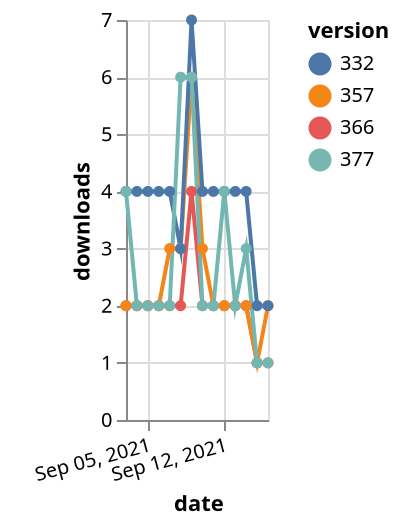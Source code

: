 {"$schema": "https://vega.github.io/schema/vega-lite/v5.json", "description": "A simple bar chart with embedded data.", "data": {"values": [{"date": "2021-09-03", "total": 2318, "delta": 2, "version": "366"}, {"date": "2021-09-04", "total": 2320, "delta": 2, "version": "366"}, {"date": "2021-09-05", "total": 2322, "delta": 2, "version": "366"}, {"date": "2021-09-06", "total": 2324, "delta": 2, "version": "366"}, {"date": "2021-09-07", "total": 2326, "delta": 2, "version": "366"}, {"date": "2021-09-08", "total": 2328, "delta": 2, "version": "366"}, {"date": "2021-09-09", "total": 2332, "delta": 4, "version": "366"}, {"date": "2021-09-10", "total": 2334, "delta": 2, "version": "366"}, {"date": "2021-09-11", "total": 2336, "delta": 2, "version": "366"}, {"date": "2021-09-12", "total": 2338, "delta": 2, "version": "366"}, {"date": "2021-09-13", "total": 2340, "delta": 2, "version": "366"}, {"date": "2021-09-14", "total": 2342, "delta": 2, "version": "366"}, {"date": "2021-09-15", "total": 2343, "delta": 1, "version": "366"}, {"date": "2021-09-16", "total": 2344, "delta": 1, "version": "366"}, {"date": "2021-09-03", "total": 2891, "delta": 2, "version": "357"}, {"date": "2021-09-04", "total": 2893, "delta": 2, "version": "357"}, {"date": "2021-09-05", "total": 2895, "delta": 2, "version": "357"}, {"date": "2021-09-06", "total": 2897, "delta": 2, "version": "357"}, {"date": "2021-09-07", "total": 2900, "delta": 3, "version": "357"}, {"date": "2021-09-08", "total": 2903, "delta": 3, "version": "357"}, {"date": "2021-09-09", "total": 2909, "delta": 6, "version": "357"}, {"date": "2021-09-10", "total": 2912, "delta": 3, "version": "357"}, {"date": "2021-09-11", "total": 2914, "delta": 2, "version": "357"}, {"date": "2021-09-12", "total": 2916, "delta": 2, "version": "357"}, {"date": "2021-09-13", "total": 2918, "delta": 2, "version": "357"}, {"date": "2021-09-14", "total": 2920, "delta": 2, "version": "357"}, {"date": "2021-09-15", "total": 2921, "delta": 1, "version": "357"}, {"date": "2021-09-16", "total": 2923, "delta": 2, "version": "357"}, {"date": "2021-09-03", "total": 4823, "delta": 4, "version": "332"}, {"date": "2021-09-04", "total": 4827, "delta": 4, "version": "332"}, {"date": "2021-09-05", "total": 4831, "delta": 4, "version": "332"}, {"date": "2021-09-06", "total": 4835, "delta": 4, "version": "332"}, {"date": "2021-09-07", "total": 4839, "delta": 4, "version": "332"}, {"date": "2021-09-08", "total": 4842, "delta": 3, "version": "332"}, {"date": "2021-09-09", "total": 4849, "delta": 7, "version": "332"}, {"date": "2021-09-10", "total": 4853, "delta": 4, "version": "332"}, {"date": "2021-09-11", "total": 4857, "delta": 4, "version": "332"}, {"date": "2021-09-12", "total": 4861, "delta": 4, "version": "332"}, {"date": "2021-09-13", "total": 4865, "delta": 4, "version": "332"}, {"date": "2021-09-14", "total": 4869, "delta": 4, "version": "332"}, {"date": "2021-09-15", "total": 4871, "delta": 2, "version": "332"}, {"date": "2021-09-16", "total": 4873, "delta": 2, "version": "332"}, {"date": "2021-09-03", "total": 2118, "delta": 4, "version": "377"}, {"date": "2021-09-04", "total": 2120, "delta": 2, "version": "377"}, {"date": "2021-09-05", "total": 2122, "delta": 2, "version": "377"}, {"date": "2021-09-06", "total": 2124, "delta": 2, "version": "377"}, {"date": "2021-09-07", "total": 2126, "delta": 2, "version": "377"}, {"date": "2021-09-08", "total": 2132, "delta": 6, "version": "377"}, {"date": "2021-09-09", "total": 2138, "delta": 6, "version": "377"}, {"date": "2021-09-10", "total": 2140, "delta": 2, "version": "377"}, {"date": "2021-09-11", "total": 2142, "delta": 2, "version": "377"}, {"date": "2021-09-12", "total": 2146, "delta": 4, "version": "377"}, {"date": "2021-09-13", "total": 2148, "delta": 2, "version": "377"}, {"date": "2021-09-14", "total": 2151, "delta": 3, "version": "377"}, {"date": "2021-09-15", "total": 2152, "delta": 1, "version": "377"}, {"date": "2021-09-16", "total": 2153, "delta": 1, "version": "377"}]}, "width": "container", "mark": {"type": "line", "point": {"filled": true}}, "encoding": {"x": {"field": "date", "type": "temporal", "timeUnit": "yearmonthdate", "title": "date", "axis": {"labelAngle": -15}}, "y": {"field": "delta", "type": "quantitative", "title": "downloads"}, "color": {"field": "version", "type": "nominal"}, "tooltip": {"field": "delta"}}}